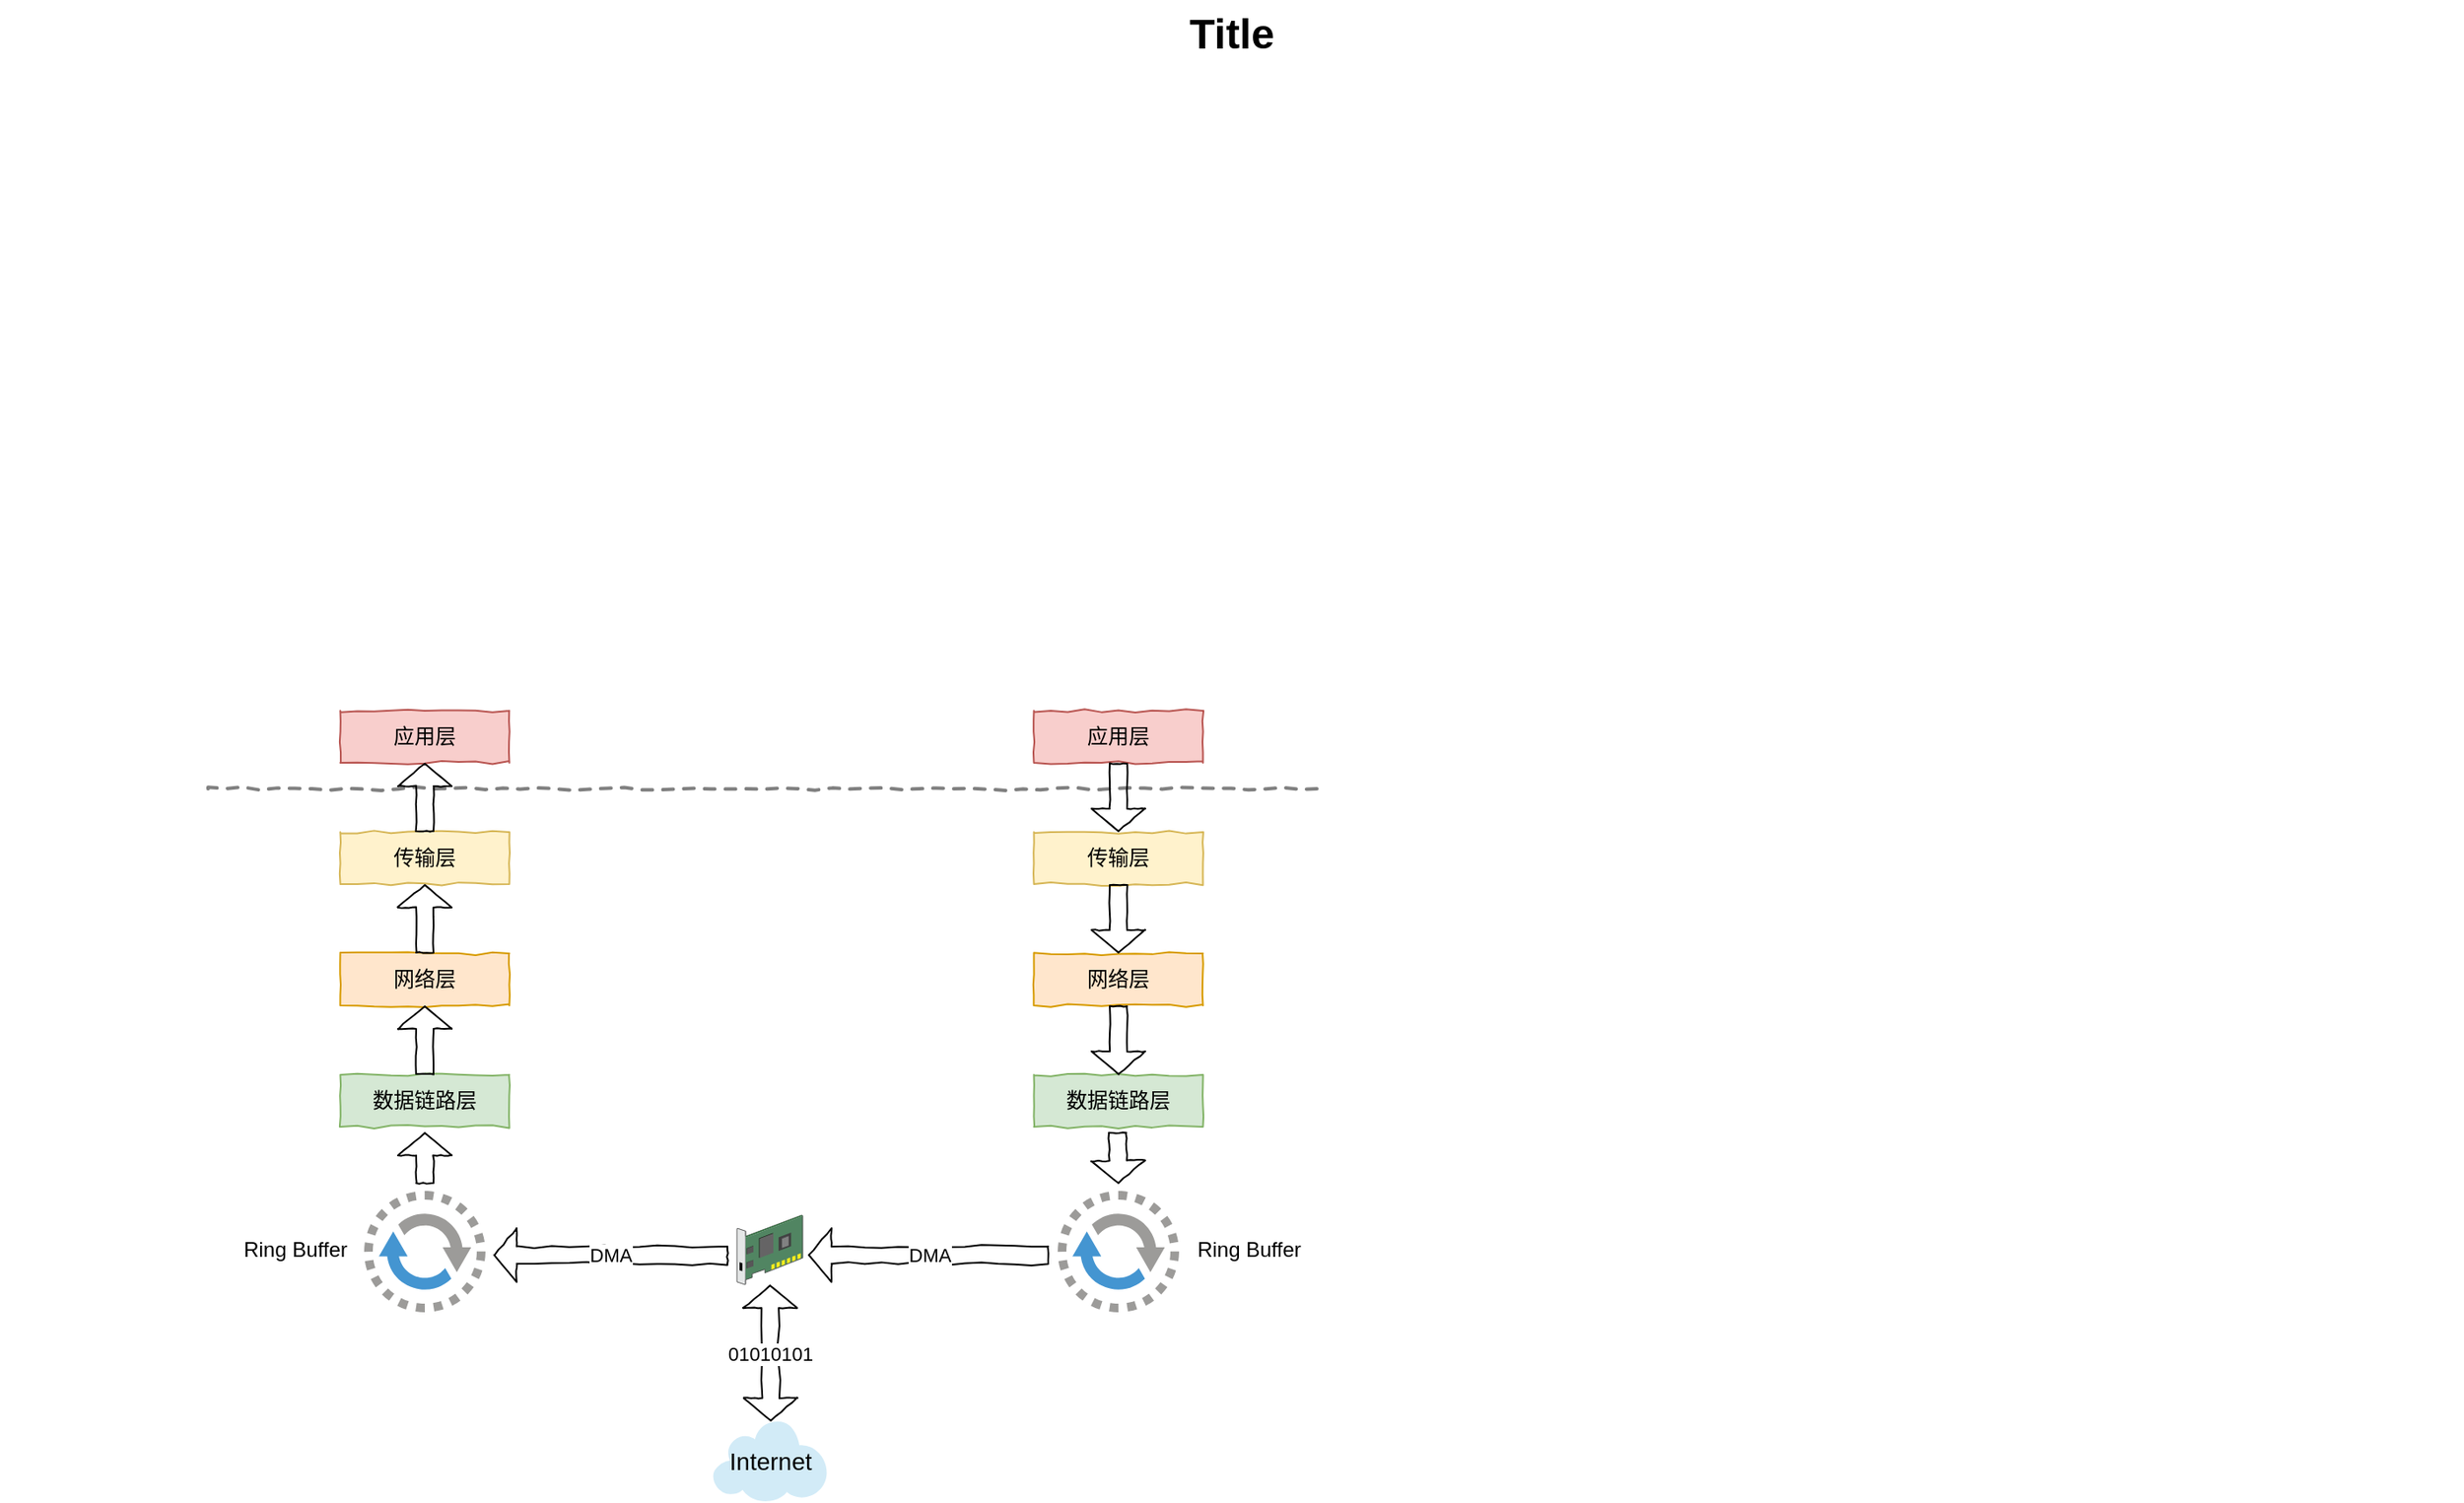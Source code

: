 <mxfile version="20.2.8" type="github">
  <diagram name="Page-1" id="197159a0-c6a4-9194-75a8-e4174976684c">
    <mxGraphModel dx="1214" dy="676" grid="1" gridSize="10" guides="1" tooltips="1" connect="1" arrows="1" fold="1" page="1" pageScale="1.5" pageWidth="1169" pageHeight="826" background="none" math="0" shadow="0">
      <root>
        <mxCell id="0" style=";html=1;" />
        <mxCell id="1" style=";html=1;" parent="0" />
        <mxCell id="1257a543d1cacc4b-9" value="Internet" style="shadow=0;dashed=0;html=1;strokeColor=none;fillColor=#4495D1;labelPosition=center;verticalLabelPosition=middle;verticalAlign=middle;shape=mxgraph.veeam.2d.cloud;fontSize=14;align=center;" parent="1" vertex="1">
          <mxGeometry x="571" y="880" width="66" height="46" as="geometry" />
        </mxCell>
        <mxCell id="1257a543d1cacc4b-40" value="" style="shadow=0;dashed=0;html=1;strokeColor=none;fillColor=#4495D1;labelPosition=right;verticalLabelPosition=middle;verticalAlign=middle;shape=mxgraph.veeam.2d.data_mover;fontSize=14;align=left;sketch=0;comic=0;" parent="1" vertex="1">
          <mxGeometry x="370" y="747" width="70" height="70" as="geometry" />
        </mxCell>
        <mxCell id="1257a543d1cacc4b-41" value="" style="shadow=0;dashed=0;html=1;strokeColor=none;fillColor=#4495D1;labelPosition=left;verticalLabelPosition=middle;verticalAlign=middle;shape=mxgraph.veeam.2d.data_mover;fontSize=14;align=right;" parent="1" vertex="1">
          <mxGeometry x="770" y="747" width="70" height="70" as="geometry" />
        </mxCell>
        <mxCell id="1257a543d1cacc4b-50" value="" style="line;strokeWidth=2;html=1;fillColor=none;gradientColor=none;fontSize=14;strokeColor=#808080;dashed=1;comic=1;" parent="1" vertex="1">
          <mxGeometry x="280" y="510" width="640" height="10" as="geometry" />
        </mxCell>
        <mxCell id="1257a543d1cacc4b-52" value="Title" style="text;strokeColor=none;fillColor=none;html=1;fontSize=24;fontStyle=1;verticalAlign=middle;align=center;" parent="1" vertex="1">
          <mxGeometry x="160" y="60" width="1420" height="40" as="geometry" />
        </mxCell>
        <mxCell id="6Y4A40ZoxVQJK0zI3ODf-5" value="" style="shadow=0;dashed=0;html=1;labelPosition=center;verticalLabelPosition=bottom;verticalAlign=top;align=center;outlineConnect=0;shape=mxgraph.veeam.3d.network_card;" vertex="1" parent="1">
          <mxGeometry x="585" y="761" width="38" height="40" as="geometry" />
        </mxCell>
        <mxCell id="6Y4A40ZoxVQJK0zI3ODf-13" value="Ring Buffer" style="text;html=1;align=center;verticalAlign=middle;resizable=0;points=[];autosize=1;strokeColor=none;fillColor=none;" vertex="1" parent="1">
          <mxGeometry x="290" y="766" width="80" height="30" as="geometry" />
        </mxCell>
        <mxCell id="6Y4A40ZoxVQJK0zI3ODf-14" value="Ring Buffer" style="text;html=1;align=center;verticalAlign=middle;resizable=0;points=[];autosize=1;strokeColor=none;fillColor=none;" vertex="1" parent="1">
          <mxGeometry x="840" y="766" width="80" height="30" as="geometry" />
        </mxCell>
        <mxCell id="6Y4A40ZoxVQJK0zI3ODf-15" value="数据链路层" style="rounded=0;whiteSpace=wrap;html=1;shadow=0;comic=1;sketch=0;fillColor=#d5e8d4;strokeColor=#82b366;" vertex="1" parent="1">
          <mxGeometry x="356.25" y="680" width="97.5" height="30" as="geometry" />
        </mxCell>
        <mxCell id="6Y4A40ZoxVQJK0zI3ODf-16" value="网络层" style="rounded=0;whiteSpace=wrap;html=1;shadow=0;comic=1;sketch=0;fillColor=#ffe6cc;strokeColor=#d79b00;" vertex="1" parent="1">
          <mxGeometry x="356.25" y="610" width="97.5" height="30" as="geometry" />
        </mxCell>
        <mxCell id="6Y4A40ZoxVQJK0zI3ODf-17" value="传输层" style="rounded=0;whiteSpace=wrap;html=1;shadow=0;comic=1;sketch=0;fillColor=#fff2cc;strokeColor=#d6b656;" vertex="1" parent="1">
          <mxGeometry x="356.25" y="540" width="97.5" height="30" as="geometry" />
        </mxCell>
        <mxCell id="6Y4A40ZoxVQJK0zI3ODf-18" value="应用层" style="rounded=0;whiteSpace=wrap;html=1;shadow=0;comic=1;sketch=0;fillColor=#f8cecc;strokeColor=#b85450;" vertex="1" parent="1">
          <mxGeometry x="356.25" y="470" width="97.5" height="30" as="geometry" />
        </mxCell>
        <mxCell id="6Y4A40ZoxVQJK0zI3ODf-19" value="数据链路层" style="rounded=0;whiteSpace=wrap;html=1;shadow=0;comic=1;sketch=0;fillColor=#d5e8d4;strokeColor=#82b366;" vertex="1" parent="1">
          <mxGeometry x="756.25" y="680" width="97.5" height="30" as="geometry" />
        </mxCell>
        <mxCell id="6Y4A40ZoxVQJK0zI3ODf-20" value="网络层" style="rounded=0;whiteSpace=wrap;html=1;shadow=0;comic=1;sketch=0;fillColor=#ffe6cc;strokeColor=#d79b00;" vertex="1" parent="1">
          <mxGeometry x="756.25" y="610" width="97.5" height="30" as="geometry" />
        </mxCell>
        <mxCell id="6Y4A40ZoxVQJK0zI3ODf-21" value="传输层" style="rounded=0;whiteSpace=wrap;html=1;shadow=0;comic=1;sketch=0;fillColor=#fff2cc;strokeColor=#d6b656;" vertex="1" parent="1">
          <mxGeometry x="756.25" y="540" width="97.5" height="30" as="geometry" />
        </mxCell>
        <mxCell id="6Y4A40ZoxVQJK0zI3ODf-22" value="应用层" style="rounded=0;whiteSpace=wrap;html=1;shadow=0;comic=1;sketch=0;fillColor=#f8cecc;strokeColor=#b85450;" vertex="1" parent="1">
          <mxGeometry x="756.25" y="470" width="97.5" height="30" as="geometry" />
        </mxCell>
        <mxCell id="6Y4A40ZoxVQJK0zI3ODf-23" value="DMA" style="shape=flexArrow;endArrow=classic;html=1;rounded=0;shadow=0;comic=1;sketch=0;startSize=4;endSize=4;sourcePerimeterSpacing=0;targetPerimeterSpacing=0;entryX=1.064;entryY=0.557;entryDx=0;entryDy=0;entryPerimeter=0;" edge="1" parent="1">
          <mxGeometry width="50" height="50" relative="1" as="geometry">
            <mxPoint x="580" y="784" as="sourcePoint" />
            <mxPoint x="444.48" y="783.99" as="targetPoint" />
          </mxGeometry>
        </mxCell>
        <mxCell id="6Y4A40ZoxVQJK0zI3ODf-24" value="DMA" style="shape=flexArrow;endArrow=classic;html=1;rounded=0;shadow=0;comic=1;sketch=0;startSize=4;endSize=4;sourcePerimeterSpacing=0;targetPerimeterSpacing=0;" edge="1" parent="1">
          <mxGeometry width="50" height="50" relative="1" as="geometry">
            <mxPoint x="765" y="784" as="sourcePoint" />
            <mxPoint x="626" y="784" as="targetPoint" />
          </mxGeometry>
        </mxCell>
        <mxCell id="6Y4A40ZoxVQJK0zI3ODf-25" value="01010101" style="shape=flexArrow;endArrow=classic;html=1;rounded=0;shadow=0;comic=1;sketch=0;startSize=4;endSize=4;sourcePerimeterSpacing=0;targetPerimeterSpacing=0;exitX=0.508;exitY=0;exitDx=0;exitDy=0;exitPerimeter=0;startArrow=block;" edge="1" parent="1" source="1257a543d1cacc4b-9" target="6Y4A40ZoxVQJK0zI3ODf-5">
          <mxGeometry width="50" height="50" relative="1" as="geometry">
            <mxPoint x="580" y="870" as="sourcePoint" />
            <mxPoint x="630" y="820" as="targetPoint" />
          </mxGeometry>
        </mxCell>
        <mxCell id="6Y4A40ZoxVQJK0zI3ODf-28" value="" style="shape=flexArrow;endArrow=classic;html=1;rounded=0;shadow=0;comic=1;sketch=0;startSize=4;endSize=4;sourcePerimeterSpacing=0;targetPerimeterSpacing=0;entryX=0.5;entryY=1;entryDx=0;entryDy=0;exitX=0.5;exitY=0;exitDx=0;exitDy=0;" edge="1" parent="1" source="6Y4A40ZoxVQJK0zI3ODf-15" target="6Y4A40ZoxVQJK0zI3ODf-16">
          <mxGeometry width="50" height="50" relative="1" as="geometry">
            <mxPoint x="540" y="650" as="sourcePoint" />
            <mxPoint x="510" y="640" as="targetPoint" />
          </mxGeometry>
        </mxCell>
        <mxCell id="6Y4A40ZoxVQJK0zI3ODf-29" value="" style="shape=flexArrow;endArrow=classic;html=1;rounded=0;shadow=0;comic=1;sketch=0;startSize=4;endSize=4;sourcePerimeterSpacing=0;targetPerimeterSpacing=0;entryX=0.5;entryY=1;entryDx=0;entryDy=0;exitX=0.5;exitY=0;exitDx=0;exitDy=0;" edge="1" parent="1" source="6Y4A40ZoxVQJK0zI3ODf-16" target="6Y4A40ZoxVQJK0zI3ODf-17">
          <mxGeometry width="50" height="50" relative="1" as="geometry">
            <mxPoint x="549" y="690" as="sourcePoint" />
            <mxPoint x="549" y="650" as="targetPoint" />
          </mxGeometry>
        </mxCell>
        <mxCell id="6Y4A40ZoxVQJK0zI3ODf-30" value="" style="shape=flexArrow;endArrow=classic;html=1;rounded=0;shadow=0;comic=1;sketch=0;startSize=4;endSize=4;sourcePerimeterSpacing=0;targetPerimeterSpacing=0;entryX=0.5;entryY=1;entryDx=0;entryDy=0;exitX=0.5;exitY=0;exitDx=0;exitDy=0;" edge="1" parent="1" source="6Y4A40ZoxVQJK0zI3ODf-17" target="6Y4A40ZoxVQJK0zI3ODf-18">
          <mxGeometry width="50" height="50" relative="1" as="geometry">
            <mxPoint x="521" y="620" as="sourcePoint" />
            <mxPoint x="521" y="580" as="targetPoint" />
          </mxGeometry>
        </mxCell>
        <mxCell id="6Y4A40ZoxVQJK0zI3ODf-31" value="" style="shape=flexArrow;endArrow=classic;html=1;rounded=0;shadow=0;comic=1;sketch=0;startSize=4;endSize=4;sourcePerimeterSpacing=0;targetPerimeterSpacing=0;entryX=0.5;entryY=1;entryDx=0;entryDy=0;" edge="1" parent="1">
          <mxGeometry width="50" height="50" relative="1" as="geometry">
            <mxPoint x="405" y="743" as="sourcePoint" />
            <mxPoint x="405" y="713" as="targetPoint" />
          </mxGeometry>
        </mxCell>
        <mxCell id="6Y4A40ZoxVQJK0zI3ODf-32" value="" style="shape=flexArrow;endArrow=classic;html=1;rounded=0;shadow=0;comic=1;sketch=0;startSize=4;endSize=4;sourcePerimeterSpacing=0;targetPerimeterSpacing=0;entryX=0.5;entryY=0;entryDx=0;entryDy=0;exitX=0.5;exitY=1;exitDx=0;exitDy=0;" edge="1" parent="1" source="6Y4A40ZoxVQJK0zI3ODf-22" target="6Y4A40ZoxVQJK0zI3ODf-21">
          <mxGeometry width="50" height="50" relative="1" as="geometry">
            <mxPoint x="547" y="620" as="sourcePoint" />
            <mxPoint x="547" y="580" as="targetPoint" />
          </mxGeometry>
        </mxCell>
        <mxCell id="6Y4A40ZoxVQJK0zI3ODf-33" value="" style="shape=flexArrow;endArrow=classic;html=1;rounded=0;shadow=0;comic=1;sketch=0;startSize=4;endSize=4;sourcePerimeterSpacing=0;targetPerimeterSpacing=0;entryX=0.5;entryY=0;entryDx=0;entryDy=0;exitX=0.5;exitY=1;exitDx=0;exitDy=0;" edge="1" parent="1" source="6Y4A40ZoxVQJK0zI3ODf-21" target="6Y4A40ZoxVQJK0zI3ODf-20">
          <mxGeometry width="50" height="50" relative="1" as="geometry">
            <mxPoint x="712" y="522" as="sourcePoint" />
            <mxPoint x="712" y="562" as="targetPoint" />
          </mxGeometry>
        </mxCell>
        <mxCell id="6Y4A40ZoxVQJK0zI3ODf-34" value="" style="shape=flexArrow;endArrow=classic;html=1;rounded=0;shadow=0;comic=1;sketch=0;startSize=4;endSize=4;sourcePerimeterSpacing=0;targetPerimeterSpacing=0;entryX=0.5;entryY=0;entryDx=0;entryDy=0;exitX=0.5;exitY=1;exitDx=0;exitDy=0;" edge="1" parent="1" source="6Y4A40ZoxVQJK0zI3ODf-20" target="6Y4A40ZoxVQJK0zI3ODf-19">
          <mxGeometry width="50" height="50" relative="1" as="geometry">
            <mxPoint x="688" y="580" as="sourcePoint" />
            <mxPoint x="688" y="620" as="targetPoint" />
          </mxGeometry>
        </mxCell>
        <mxCell id="6Y4A40ZoxVQJK0zI3ODf-35" value="" style="shape=flexArrow;endArrow=classic;html=1;rounded=0;shadow=0;comic=1;sketch=0;startSize=4;endSize=4;sourcePerimeterSpacing=0;targetPerimeterSpacing=0;exitX=0.5;exitY=1;exitDx=0;exitDy=0;" edge="1" parent="1">
          <mxGeometry width="50" height="50" relative="1" as="geometry">
            <mxPoint x="804.5" y="713" as="sourcePoint" />
            <mxPoint x="805" y="743" as="targetPoint" />
          </mxGeometry>
        </mxCell>
      </root>
    </mxGraphModel>
  </diagram>
</mxfile>
